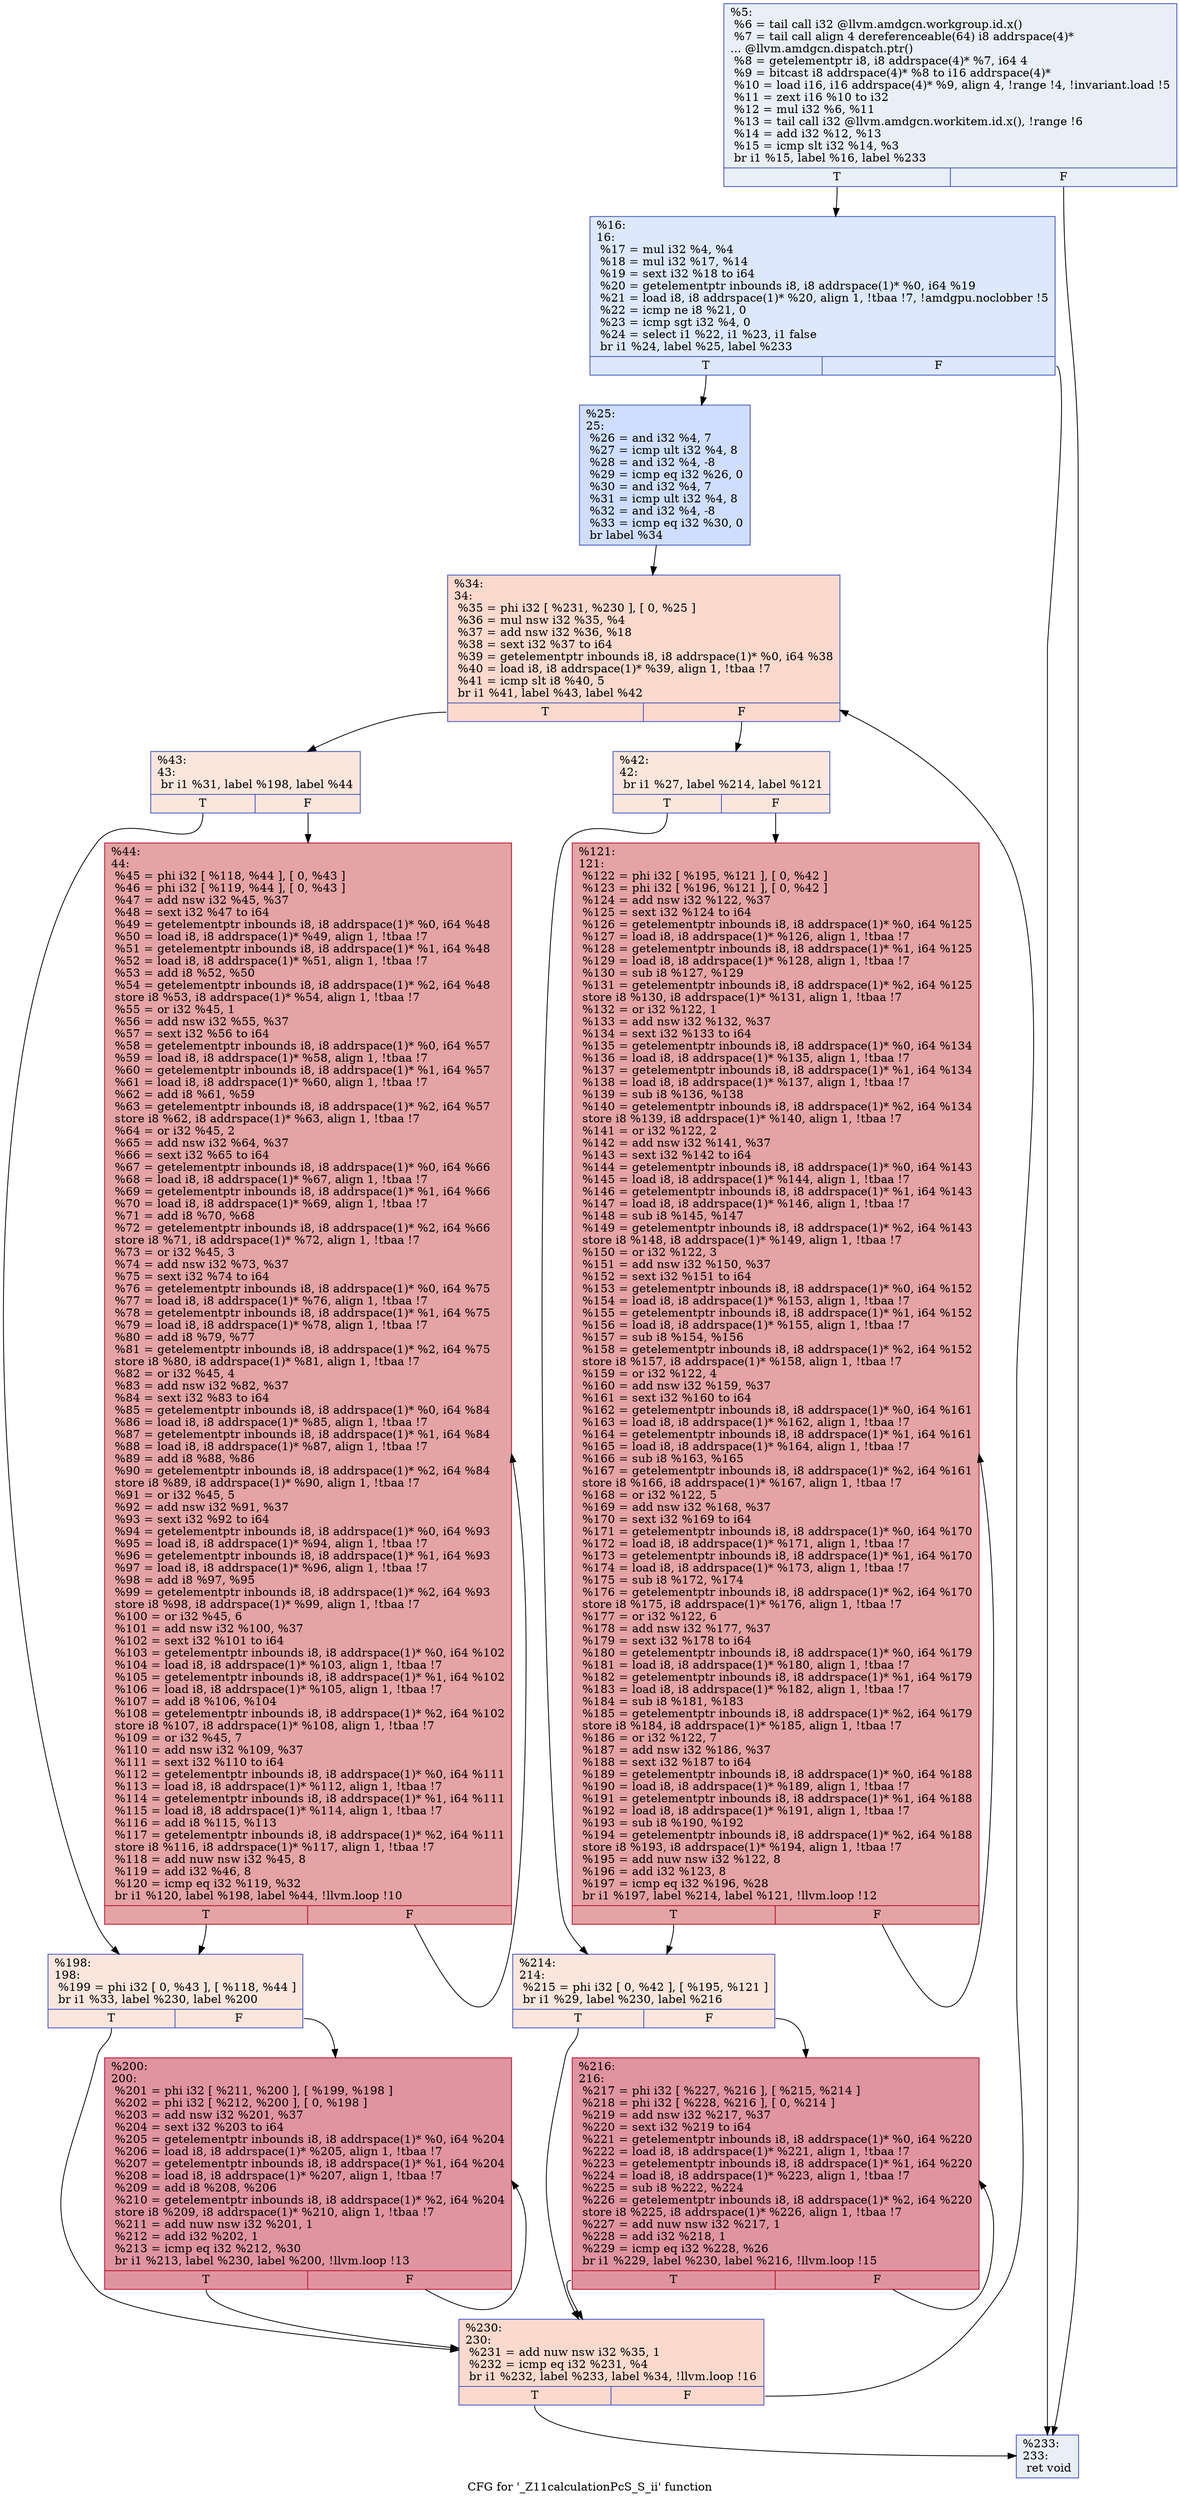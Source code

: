 digraph "CFG for '_Z11calculationPcS_S_ii' function" {
	label="CFG for '_Z11calculationPcS_S_ii' function";

	Node0x4f35cb0 [shape=record,color="#3d50c3ff", style=filled, fillcolor="#cedaeb70",label="{%5:\l  %6 = tail call i32 @llvm.amdgcn.workgroup.id.x()\l  %7 = tail call align 4 dereferenceable(64) i8 addrspace(4)*\l... @llvm.amdgcn.dispatch.ptr()\l  %8 = getelementptr i8, i8 addrspace(4)* %7, i64 4\l  %9 = bitcast i8 addrspace(4)* %8 to i16 addrspace(4)*\l  %10 = load i16, i16 addrspace(4)* %9, align 4, !range !4, !invariant.load !5\l  %11 = zext i16 %10 to i32\l  %12 = mul i32 %6, %11\l  %13 = tail call i32 @llvm.amdgcn.workitem.id.x(), !range !6\l  %14 = add i32 %12, %13\l  %15 = icmp slt i32 %14, %3\l  br i1 %15, label %16, label %233\l|{<s0>T|<s1>F}}"];
	Node0x4f35cb0:s0 -> Node0x4f37b70;
	Node0x4f35cb0:s1 -> Node0x4f37c00;
	Node0x4f37b70 [shape=record,color="#3d50c3ff", style=filled, fillcolor="#b2ccfb70",label="{%16:\l16:                                               \l  %17 = mul i32 %4, %4\l  %18 = mul i32 %17, %14\l  %19 = sext i32 %18 to i64\l  %20 = getelementptr inbounds i8, i8 addrspace(1)* %0, i64 %19\l  %21 = load i8, i8 addrspace(1)* %20, align 1, !tbaa !7, !amdgpu.noclobber !5\l  %22 = icmp ne i8 %21, 0\l  %23 = icmp sgt i32 %4, 0\l  %24 = select i1 %22, i1 %23, i1 false\l  br i1 %24, label %25, label %233\l|{<s0>T|<s1>F}}"];
	Node0x4f37b70:s0 -> Node0x4f38a20;
	Node0x4f37b70:s1 -> Node0x4f37c00;
	Node0x4f38a20 [shape=record,color="#3d50c3ff", style=filled, fillcolor="#93b5fe70",label="{%25:\l25:                                               \l  %26 = and i32 %4, 7\l  %27 = icmp ult i32 %4, 8\l  %28 = and i32 %4, -8\l  %29 = icmp eq i32 %26, 0\l  %30 = and i32 %4, 7\l  %31 = icmp ult i32 %4, 8\l  %32 = and i32 %4, -8\l  %33 = icmp eq i32 %30, 0\l  br label %34\l}"];
	Node0x4f38a20 -> Node0x4f37dd0;
	Node0x4f37dd0 [shape=record,color="#3d50c3ff", style=filled, fillcolor="#f7ac8e70",label="{%34:\l34:                                               \l  %35 = phi i32 [ %231, %230 ], [ 0, %25 ]\l  %36 = mul nsw i32 %35, %4\l  %37 = add nsw i32 %36, %18\l  %38 = sext i32 %37 to i64\l  %39 = getelementptr inbounds i8, i8 addrspace(1)* %0, i64 %38\l  %40 = load i8, i8 addrspace(1)* %39, align 1, !tbaa !7\l  %41 = icmp slt i8 %40, 5\l  br i1 %41, label %43, label %42\l|{<s0>T|<s1>F}}"];
	Node0x4f37dd0:s0 -> Node0x4f39d10;
	Node0x4f37dd0:s1 -> Node0x4f39da0;
	Node0x4f39da0 [shape=record,color="#3d50c3ff", style=filled, fillcolor="#f3c7b170",label="{%42:\l42:                                               \l  br i1 %27, label %214, label %121\l|{<s0>T|<s1>F}}"];
	Node0x4f39da0:s0 -> Node0x4f39ee0;
	Node0x4f39da0:s1 -> Node0x4f39f30;
	Node0x4f39d10 [shape=record,color="#3d50c3ff", style=filled, fillcolor="#f3c7b170",label="{%43:\l43:                                               \l  br i1 %31, label %198, label %44\l|{<s0>T|<s1>F}}"];
	Node0x4f39d10:s0 -> Node0x4f3a070;
	Node0x4f39d10:s1 -> Node0x4f3a0c0;
	Node0x4f3a0c0 [shape=record,color="#b70d28ff", style=filled, fillcolor="#c32e3170",label="{%44:\l44:                                               \l  %45 = phi i32 [ %118, %44 ], [ 0, %43 ]\l  %46 = phi i32 [ %119, %44 ], [ 0, %43 ]\l  %47 = add nsw i32 %45, %37\l  %48 = sext i32 %47 to i64\l  %49 = getelementptr inbounds i8, i8 addrspace(1)* %0, i64 %48\l  %50 = load i8, i8 addrspace(1)* %49, align 1, !tbaa !7\l  %51 = getelementptr inbounds i8, i8 addrspace(1)* %1, i64 %48\l  %52 = load i8, i8 addrspace(1)* %51, align 1, !tbaa !7\l  %53 = add i8 %52, %50\l  %54 = getelementptr inbounds i8, i8 addrspace(1)* %2, i64 %48\l  store i8 %53, i8 addrspace(1)* %54, align 1, !tbaa !7\l  %55 = or i32 %45, 1\l  %56 = add nsw i32 %55, %37\l  %57 = sext i32 %56 to i64\l  %58 = getelementptr inbounds i8, i8 addrspace(1)* %0, i64 %57\l  %59 = load i8, i8 addrspace(1)* %58, align 1, !tbaa !7\l  %60 = getelementptr inbounds i8, i8 addrspace(1)* %1, i64 %57\l  %61 = load i8, i8 addrspace(1)* %60, align 1, !tbaa !7\l  %62 = add i8 %61, %59\l  %63 = getelementptr inbounds i8, i8 addrspace(1)* %2, i64 %57\l  store i8 %62, i8 addrspace(1)* %63, align 1, !tbaa !7\l  %64 = or i32 %45, 2\l  %65 = add nsw i32 %64, %37\l  %66 = sext i32 %65 to i64\l  %67 = getelementptr inbounds i8, i8 addrspace(1)* %0, i64 %66\l  %68 = load i8, i8 addrspace(1)* %67, align 1, !tbaa !7\l  %69 = getelementptr inbounds i8, i8 addrspace(1)* %1, i64 %66\l  %70 = load i8, i8 addrspace(1)* %69, align 1, !tbaa !7\l  %71 = add i8 %70, %68\l  %72 = getelementptr inbounds i8, i8 addrspace(1)* %2, i64 %66\l  store i8 %71, i8 addrspace(1)* %72, align 1, !tbaa !7\l  %73 = or i32 %45, 3\l  %74 = add nsw i32 %73, %37\l  %75 = sext i32 %74 to i64\l  %76 = getelementptr inbounds i8, i8 addrspace(1)* %0, i64 %75\l  %77 = load i8, i8 addrspace(1)* %76, align 1, !tbaa !7\l  %78 = getelementptr inbounds i8, i8 addrspace(1)* %1, i64 %75\l  %79 = load i8, i8 addrspace(1)* %78, align 1, !tbaa !7\l  %80 = add i8 %79, %77\l  %81 = getelementptr inbounds i8, i8 addrspace(1)* %2, i64 %75\l  store i8 %80, i8 addrspace(1)* %81, align 1, !tbaa !7\l  %82 = or i32 %45, 4\l  %83 = add nsw i32 %82, %37\l  %84 = sext i32 %83 to i64\l  %85 = getelementptr inbounds i8, i8 addrspace(1)* %0, i64 %84\l  %86 = load i8, i8 addrspace(1)* %85, align 1, !tbaa !7\l  %87 = getelementptr inbounds i8, i8 addrspace(1)* %1, i64 %84\l  %88 = load i8, i8 addrspace(1)* %87, align 1, !tbaa !7\l  %89 = add i8 %88, %86\l  %90 = getelementptr inbounds i8, i8 addrspace(1)* %2, i64 %84\l  store i8 %89, i8 addrspace(1)* %90, align 1, !tbaa !7\l  %91 = or i32 %45, 5\l  %92 = add nsw i32 %91, %37\l  %93 = sext i32 %92 to i64\l  %94 = getelementptr inbounds i8, i8 addrspace(1)* %0, i64 %93\l  %95 = load i8, i8 addrspace(1)* %94, align 1, !tbaa !7\l  %96 = getelementptr inbounds i8, i8 addrspace(1)* %1, i64 %93\l  %97 = load i8, i8 addrspace(1)* %96, align 1, !tbaa !7\l  %98 = add i8 %97, %95\l  %99 = getelementptr inbounds i8, i8 addrspace(1)* %2, i64 %93\l  store i8 %98, i8 addrspace(1)* %99, align 1, !tbaa !7\l  %100 = or i32 %45, 6\l  %101 = add nsw i32 %100, %37\l  %102 = sext i32 %101 to i64\l  %103 = getelementptr inbounds i8, i8 addrspace(1)* %0, i64 %102\l  %104 = load i8, i8 addrspace(1)* %103, align 1, !tbaa !7\l  %105 = getelementptr inbounds i8, i8 addrspace(1)* %1, i64 %102\l  %106 = load i8, i8 addrspace(1)* %105, align 1, !tbaa !7\l  %107 = add i8 %106, %104\l  %108 = getelementptr inbounds i8, i8 addrspace(1)* %2, i64 %102\l  store i8 %107, i8 addrspace(1)* %108, align 1, !tbaa !7\l  %109 = or i32 %45, 7\l  %110 = add nsw i32 %109, %37\l  %111 = sext i32 %110 to i64\l  %112 = getelementptr inbounds i8, i8 addrspace(1)* %0, i64 %111\l  %113 = load i8, i8 addrspace(1)* %112, align 1, !tbaa !7\l  %114 = getelementptr inbounds i8, i8 addrspace(1)* %1, i64 %111\l  %115 = load i8, i8 addrspace(1)* %114, align 1, !tbaa !7\l  %116 = add i8 %115, %113\l  %117 = getelementptr inbounds i8, i8 addrspace(1)* %2, i64 %111\l  store i8 %116, i8 addrspace(1)* %117, align 1, !tbaa !7\l  %118 = add nuw nsw i32 %45, 8\l  %119 = add i32 %46, 8\l  %120 = icmp eq i32 %119, %32\l  br i1 %120, label %198, label %44, !llvm.loop !10\l|{<s0>T|<s1>F}}"];
	Node0x4f3a0c0:s0 -> Node0x4f3a070;
	Node0x4f3a0c0:s1 -> Node0x4f3a0c0;
	Node0x4f39f30 [shape=record,color="#b70d28ff", style=filled, fillcolor="#c32e3170",label="{%121:\l121:                                              \l  %122 = phi i32 [ %195, %121 ], [ 0, %42 ]\l  %123 = phi i32 [ %196, %121 ], [ 0, %42 ]\l  %124 = add nsw i32 %122, %37\l  %125 = sext i32 %124 to i64\l  %126 = getelementptr inbounds i8, i8 addrspace(1)* %0, i64 %125\l  %127 = load i8, i8 addrspace(1)* %126, align 1, !tbaa !7\l  %128 = getelementptr inbounds i8, i8 addrspace(1)* %1, i64 %125\l  %129 = load i8, i8 addrspace(1)* %128, align 1, !tbaa !7\l  %130 = sub i8 %127, %129\l  %131 = getelementptr inbounds i8, i8 addrspace(1)* %2, i64 %125\l  store i8 %130, i8 addrspace(1)* %131, align 1, !tbaa !7\l  %132 = or i32 %122, 1\l  %133 = add nsw i32 %132, %37\l  %134 = sext i32 %133 to i64\l  %135 = getelementptr inbounds i8, i8 addrspace(1)* %0, i64 %134\l  %136 = load i8, i8 addrspace(1)* %135, align 1, !tbaa !7\l  %137 = getelementptr inbounds i8, i8 addrspace(1)* %1, i64 %134\l  %138 = load i8, i8 addrspace(1)* %137, align 1, !tbaa !7\l  %139 = sub i8 %136, %138\l  %140 = getelementptr inbounds i8, i8 addrspace(1)* %2, i64 %134\l  store i8 %139, i8 addrspace(1)* %140, align 1, !tbaa !7\l  %141 = or i32 %122, 2\l  %142 = add nsw i32 %141, %37\l  %143 = sext i32 %142 to i64\l  %144 = getelementptr inbounds i8, i8 addrspace(1)* %0, i64 %143\l  %145 = load i8, i8 addrspace(1)* %144, align 1, !tbaa !7\l  %146 = getelementptr inbounds i8, i8 addrspace(1)* %1, i64 %143\l  %147 = load i8, i8 addrspace(1)* %146, align 1, !tbaa !7\l  %148 = sub i8 %145, %147\l  %149 = getelementptr inbounds i8, i8 addrspace(1)* %2, i64 %143\l  store i8 %148, i8 addrspace(1)* %149, align 1, !tbaa !7\l  %150 = or i32 %122, 3\l  %151 = add nsw i32 %150, %37\l  %152 = sext i32 %151 to i64\l  %153 = getelementptr inbounds i8, i8 addrspace(1)* %0, i64 %152\l  %154 = load i8, i8 addrspace(1)* %153, align 1, !tbaa !7\l  %155 = getelementptr inbounds i8, i8 addrspace(1)* %1, i64 %152\l  %156 = load i8, i8 addrspace(1)* %155, align 1, !tbaa !7\l  %157 = sub i8 %154, %156\l  %158 = getelementptr inbounds i8, i8 addrspace(1)* %2, i64 %152\l  store i8 %157, i8 addrspace(1)* %158, align 1, !tbaa !7\l  %159 = or i32 %122, 4\l  %160 = add nsw i32 %159, %37\l  %161 = sext i32 %160 to i64\l  %162 = getelementptr inbounds i8, i8 addrspace(1)* %0, i64 %161\l  %163 = load i8, i8 addrspace(1)* %162, align 1, !tbaa !7\l  %164 = getelementptr inbounds i8, i8 addrspace(1)* %1, i64 %161\l  %165 = load i8, i8 addrspace(1)* %164, align 1, !tbaa !7\l  %166 = sub i8 %163, %165\l  %167 = getelementptr inbounds i8, i8 addrspace(1)* %2, i64 %161\l  store i8 %166, i8 addrspace(1)* %167, align 1, !tbaa !7\l  %168 = or i32 %122, 5\l  %169 = add nsw i32 %168, %37\l  %170 = sext i32 %169 to i64\l  %171 = getelementptr inbounds i8, i8 addrspace(1)* %0, i64 %170\l  %172 = load i8, i8 addrspace(1)* %171, align 1, !tbaa !7\l  %173 = getelementptr inbounds i8, i8 addrspace(1)* %1, i64 %170\l  %174 = load i8, i8 addrspace(1)* %173, align 1, !tbaa !7\l  %175 = sub i8 %172, %174\l  %176 = getelementptr inbounds i8, i8 addrspace(1)* %2, i64 %170\l  store i8 %175, i8 addrspace(1)* %176, align 1, !tbaa !7\l  %177 = or i32 %122, 6\l  %178 = add nsw i32 %177, %37\l  %179 = sext i32 %178 to i64\l  %180 = getelementptr inbounds i8, i8 addrspace(1)* %0, i64 %179\l  %181 = load i8, i8 addrspace(1)* %180, align 1, !tbaa !7\l  %182 = getelementptr inbounds i8, i8 addrspace(1)* %1, i64 %179\l  %183 = load i8, i8 addrspace(1)* %182, align 1, !tbaa !7\l  %184 = sub i8 %181, %183\l  %185 = getelementptr inbounds i8, i8 addrspace(1)* %2, i64 %179\l  store i8 %184, i8 addrspace(1)* %185, align 1, !tbaa !7\l  %186 = or i32 %122, 7\l  %187 = add nsw i32 %186, %37\l  %188 = sext i32 %187 to i64\l  %189 = getelementptr inbounds i8, i8 addrspace(1)* %0, i64 %188\l  %190 = load i8, i8 addrspace(1)* %189, align 1, !tbaa !7\l  %191 = getelementptr inbounds i8, i8 addrspace(1)* %1, i64 %188\l  %192 = load i8, i8 addrspace(1)* %191, align 1, !tbaa !7\l  %193 = sub i8 %190, %192\l  %194 = getelementptr inbounds i8, i8 addrspace(1)* %2, i64 %188\l  store i8 %193, i8 addrspace(1)* %194, align 1, !tbaa !7\l  %195 = add nuw nsw i32 %122, 8\l  %196 = add i32 %123, 8\l  %197 = icmp eq i32 %196, %28\l  br i1 %197, label %214, label %121, !llvm.loop !12\l|{<s0>T|<s1>F}}"];
	Node0x4f39f30:s0 -> Node0x4f39ee0;
	Node0x4f39f30:s1 -> Node0x4f39f30;
	Node0x4f3a070 [shape=record,color="#3d50c3ff", style=filled, fillcolor="#f3c7b170",label="{%198:\l198:                                              \l  %199 = phi i32 [ 0, %43 ], [ %118, %44 ]\l  br i1 %33, label %230, label %200\l|{<s0>T|<s1>F}}"];
	Node0x4f3a070:s0 -> Node0x4f39260;
	Node0x4f3a070:s1 -> Node0x4f417c0;
	Node0x4f417c0 [shape=record,color="#b70d28ff", style=filled, fillcolor="#b70d2870",label="{%200:\l200:                                              \l  %201 = phi i32 [ %211, %200 ], [ %199, %198 ]\l  %202 = phi i32 [ %212, %200 ], [ 0, %198 ]\l  %203 = add nsw i32 %201, %37\l  %204 = sext i32 %203 to i64\l  %205 = getelementptr inbounds i8, i8 addrspace(1)* %0, i64 %204\l  %206 = load i8, i8 addrspace(1)* %205, align 1, !tbaa !7\l  %207 = getelementptr inbounds i8, i8 addrspace(1)* %1, i64 %204\l  %208 = load i8, i8 addrspace(1)* %207, align 1, !tbaa !7\l  %209 = add i8 %208, %206\l  %210 = getelementptr inbounds i8, i8 addrspace(1)* %2, i64 %204\l  store i8 %209, i8 addrspace(1)* %210, align 1, !tbaa !7\l  %211 = add nuw nsw i32 %201, 1\l  %212 = add i32 %202, 1\l  %213 = icmp eq i32 %212, %30\l  br i1 %213, label %230, label %200, !llvm.loop !13\l|{<s0>T|<s1>F}}"];
	Node0x4f417c0:s0 -> Node0x4f39260;
	Node0x4f417c0:s1 -> Node0x4f417c0;
	Node0x4f39ee0 [shape=record,color="#3d50c3ff", style=filled, fillcolor="#f3c7b170",label="{%214:\l214:                                              \l  %215 = phi i32 [ 0, %42 ], [ %195, %121 ]\l  br i1 %29, label %230, label %216\l|{<s0>T|<s1>F}}"];
	Node0x4f39ee0:s0 -> Node0x4f39260;
	Node0x4f39ee0:s1 -> Node0x4f42560;
	Node0x4f42560 [shape=record,color="#b70d28ff", style=filled, fillcolor="#b70d2870",label="{%216:\l216:                                              \l  %217 = phi i32 [ %227, %216 ], [ %215, %214 ]\l  %218 = phi i32 [ %228, %216 ], [ 0, %214 ]\l  %219 = add nsw i32 %217, %37\l  %220 = sext i32 %219 to i64\l  %221 = getelementptr inbounds i8, i8 addrspace(1)* %0, i64 %220\l  %222 = load i8, i8 addrspace(1)* %221, align 1, !tbaa !7\l  %223 = getelementptr inbounds i8, i8 addrspace(1)* %1, i64 %220\l  %224 = load i8, i8 addrspace(1)* %223, align 1, !tbaa !7\l  %225 = sub i8 %222, %224\l  %226 = getelementptr inbounds i8, i8 addrspace(1)* %2, i64 %220\l  store i8 %225, i8 addrspace(1)* %226, align 1, !tbaa !7\l  %227 = add nuw nsw i32 %217, 1\l  %228 = add i32 %218, 1\l  %229 = icmp eq i32 %228, %26\l  br i1 %229, label %230, label %216, !llvm.loop !15\l|{<s0>T|<s1>F}}"];
	Node0x4f42560:s0 -> Node0x4f39260;
	Node0x4f42560:s1 -> Node0x4f42560;
	Node0x4f39260 [shape=record,color="#3d50c3ff", style=filled, fillcolor="#f7ac8e70",label="{%230:\l230:                                              \l  %231 = add nuw nsw i32 %35, 1\l  %232 = icmp eq i32 %231, %4\l  br i1 %232, label %233, label %34, !llvm.loop !16\l|{<s0>T|<s1>F}}"];
	Node0x4f39260:s0 -> Node0x4f37c00;
	Node0x4f39260:s1 -> Node0x4f37dd0;
	Node0x4f37c00 [shape=record,color="#3d50c3ff", style=filled, fillcolor="#cedaeb70",label="{%233:\l233:                                              \l  ret void\l}"];
}
